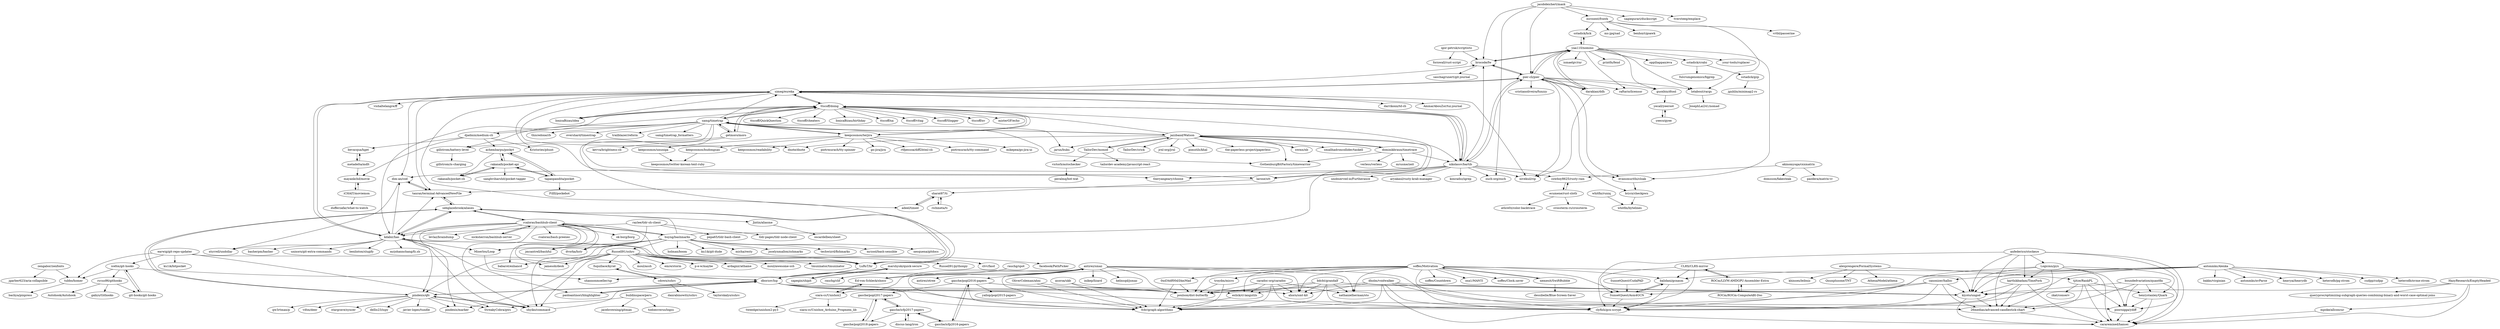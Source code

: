 digraph G {
"lotabout/rargs" -> "JosephLai241/nomad"
"earwig/git-repo-updater" -> "ku1ik/bitpocket" ["e"=1]
"earwig/git-repo-updater" -> "tubbo/homer"
"earwig/git-repo-updater" -> "StreakyCobra/gws"
"earwig/git-repo-updater" -> "dborzov/lsp"
"earwig/git-repo-updater" -> "icefox/git-hooks"
"samg/timetrap" -> "getmoro/moro"
"samg/timetrap" -> "ttscoff/doing"
"samg/timetrap" -> "jazzband/Watson"
"samg/timetrap" -> "samg/timetrap_formatters"
"samg/timetrap" -> "keepcosmos/terjira"
"samg/timetrap" -> "GothenburgBitFactory/timewarrior" ["e"=1]
"samg/timetrap" -> "larose/utt"
"samg/timetrap" -> "thisredone/rb" ["e"=1]
"samg/timetrap" -> "simeg/eureka"
"samg/timetrap" -> "djadmin/medium-cli"
"samg/timetrap" -> "overshard/timestrap" ["e"=1]
"samg/timetrap" -> "trailblazer/reform" ["e"=1]
"samg/timetrap" -> "jarun/buku" ["e"=1]
"samg/timetrap" -> "adeel/timed"
"samg/timetrap" -> "gillstrom/battery-level"
"jacobdeichert/mask" -> "brocode/fw"
"jacobdeichert/mask" -> "sagiegurari/duckscript" ["e"=1]
"jacobdeichert/mask" -> "tversteeg/emplace"
"jacobdeichert/mask" -> "ouch-org/ouch" ["e"=1]
"jacobdeichert/mask" -> "ezrosent/frawk"
"jacobdeichert/mask" -> "pier-cli/pier"
"kdabir/has" -> "xtyrrell/undollar"
"kdabir/has" -> "sebglazebrook/aliases"
"kdabir/has" -> "LuRsT/hr"
"kdabir/has" -> "shyiko/commacd"
"kdabir/has" -> "dim-an/cod"
"kdabir/has" -> "mrjohannchang/fz.sh" ["e"=1]
"kdabir/has" -> "tanrax/terminal-AdvancedNewFile"
"kdabir/has" -> "simeg/eureka"
"kdabir/has" -> "paoloantinori/hhighlighter"
"kdabir/has" -> "basherpm/basher" ["e"=1]
"kdabir/has" -> "Miserlou/Loop"
"kdabir/has" -> "unixorn/git-extra-commands" ["e"=1]
"kdabir/has" -> "benlinton/slugify" ["e"=1]
"ecumene/rust-sloth" -> "cowboy8625/rusty-rain"
"ecumene/rust-sloth" -> "athre0z/color-backtrace" ["e"=1]
"ecumene/rust-sloth" -> "crossterm-rs/crossterm" ["e"=1]
"ezrosent/frawk" -> "ms-jpq/sad" ["e"=1]
"ezrosent/frawk" -> "sstadick/hck"
"ezrosent/frawk" -> "benhoyt/goawk" ["e"=1]
"ezrosent/frawk" -> "vrtbl/passerine" ["e"=1]
"ezrosent/frawk" -> "lotabout/rargs"
"paoloantinori/hhighlighter" -> "dborzov/lsp"
"discus-lang/iron" -> "gasche/icfp2017-papers"
"gasche/popl2018-papers" -> "gasche/popl2017-papers"
"rycus86/githooks" -> "gabyx/Githooks"
"rycus86/githooks" -> "Autohook/Autohook"
"rycus86/githooks" -> "git-hooks/git-hooks"
"buildinspace/peru" -> "StreakyCobra/gws"
"buildinspace/peru" -> "jacebrowning/gitman"
"buildinspace/peru" -> "todoesverso/logss"
"simeg/eureka" -> "pier-cli/pier"
"simeg/eureka" -> "nikolassv/bartib"
"simeg/eureka" -> "ttscoff/doing"
"simeg/eureka" -> "darrikonn/td-cli"
"simeg/eureka" -> "nivekuil/rip" ["e"=1]
"simeg/eureka" -> "tanrax/terminal-AdvancedNewFile"
"simeg/eureka" -> "brocode/fw"
"simeg/eureka" -> "dnote/dnote" ["e"=1]
"simeg/eureka" -> "kdabir/has"
"simeg/eureka" -> "IonicaBizau/idea"
"simeg/eureka" -> "AmmarAbouZor/tui-journal" ["e"=1]
"simeg/eureka" -> "vishaltelangre/ff"
"simeg/eureka" -> "theryangeary/choose" ["e"=1]
"simeg/eureka" -> "dim-an/cod"
"simeg/eureka" -> "LuRsT/hr"
"Ed-von-Schleck/shoco" -> "antirez/smaz"
"Ed-von-Schleck/shoco" -> "siara-cc/Unishox2"
"sapegin/shipit" -> "marshyski/quick-secure"
"brycx/checkpwn" -> "whitfin/bytelines"
"ttscoff/doing" -> "IonicaBizau/idea"
"ttscoff/doing" -> "ttscoff/QuickQuestion" ["e"=1]
"ttscoff/doing" -> "samg/timetrap"
"ttscoff/doing" -> "simeg/eureka"
"ttscoff/doing" -> "ttscoff/cheaters" ["e"=1]
"ttscoff/doing" -> "IonicaBizau/birthday"
"ttscoff/doing" -> "ttscoff/na" ["e"=1]
"ttscoff/doing" -> "getmoro/moro"
"ttscoff/doing" -> "ttscoff/vitag" ["e"=1]
"ttscoff/doing" -> "ttscoff/Slogger" ["e"=1]
"ttscoff/doing" -> "ttscoff/nv" ["e"=1]
"ttscoff/doing" -> "kdabir/has"
"ttscoff/doing" -> "misterGF/echo" ["e"=1]
"ttscoff/doing" -> "keepcosmos/terjira"
"ttscoff/doing" -> "nikolassv/bartib"
"rcaloras/bashhub-client" -> "nicksherron/bashhub-server"
"rcaloras/bashhub-client" -> "rcaloras/bash-preexec" ["e"=1]
"rcaloras/bashhub-client" -> "sebglazebrook/aliases"
"rcaloras/bashhub-client" -> "pindexis/qfc"
"rcaloras/bashhub-client" -> "dvorka/hstr" ["e"=1]
"rcaloras/bashhub-client" -> "kdabir/has"
"rcaloras/bashhub-client" -> "huyng/bashmarks"
"rcaloras/bashhub-client" -> "ok-borg/borg" ["e"=1]
"rcaloras/bashhub-client" -> "shyiko/commacd"
"rcaloras/bashhub-client" -> "jmcantrell/bashful" ["e"=1]
"rcaloras/bashhub-client" -> "LuRsT/hr"
"rcaloras/bashhub-client" -> "pindexis/marker" ["e"=1]
"rcaloras/bashhub-client" -> "levlaz/braindump" ["e"=1]
"rcaloras/bashhub-client" -> "jamesob/desk" ["e"=1]
"rcaloras/bashhub-client" -> "babarot/enhancd" ["e"=1]
"antirez/smaz" -> "Ed-von-Schleck/shoco"
"antirez/smaz" -> "siara-cc/Unishox2"
"antirez/smaz" -> "antirez/otree" ["e"=1]
"antirez/smaz" -> "nathanielherman/sto"
"antirez/smaz" -> "inikep/lizard" ["e"=1]
"antirez/smaz" -> "gasche/popl2016-papers"
"antirez/smaz" -> "fcbr/graph-algorithms"
"antirez/smaz" -> "poulson/dist-butterfly"
"antirez/smaz" -> "ahorn/smt-kit"
"antirez/smaz" -> "clyfish/gcn-scrypt"
"antirez/smaz" -> "helixsqd/jsmaz"
"whitfin/runiq" -> "whitfin/bytelines"
"larose/utt" -> "sharat87/ti"
"evansmurithi/cloak" -> "brycx/checkpwn"
"marshyski/quick-secure" -> "dborzov/lsp"
"marshyski/quick-secure" -> "sapegin/shipit"
"pier-cli/pier" -> "brocode/fw"
"pier-cli/pier" -> "simeg/eureka"
"pier-cli/pier" -> "nikolassv/bartib"
"pier-cli/pier" -> "darakian/ddh"
"pier-cli/pier" -> "nivekuil/rip" ["e"=1]
"pier-cli/pier" -> "yaa110/nomino"
"pier-cli/pier" -> "lotabout/rargs"
"pier-cli/pier" -> "raftario/licensor"
"pier-cli/pier" -> "evansmurithi/cloak"
"pier-cli/pier" -> "cristianoliveira/funzzy"
"pier-cli/pier" -> "brycx/checkpwn"
"pier-cli/pier" -> "guoxbin/dtool"
"bdcht/grandalf" -> "fcbr/graph-algorithms"
"bdcht/grandalf" -> "poulson/dist-butterfly"
"bdcht/grandalf" -> "ahorn/smt-kit"
"bdcht/grandalf" -> "clyfish/gcn-scrypt"
"bdcht/grandalf" -> "nathanielherman/sto"
"bdcht/grandalf" -> "kiyoto/ungod"
"bdcht/grandalf" -> "eslick/cl-langutils"
"fsquillace/kyrat" -> "cdown/sshrc"
"Miserlou/Loop" -> "shannonmoeller/up"
"siara-cc/Unishox2" -> "tweedge/unishox2-py3"
"siara-cc/Unishox2" -> "siara-cc/Unishox_Arduino_Progmem_lib"
"siara-cc/Unishox2" -> "Ed-von-Schleck/shoco"
"tanrax/terminal-AdvancedNewFile" -> "dim-an/cod"
"tanrax/terminal-AdvancedNewFile" -> "sebglazebrook/aliases"
"darakian/ddh" -> "yaa110/nomino"
"darakian/ddh" -> "pier-cli/pier"
"darakian/ddh" -> "nivekuil/rip" ["e"=1]
"canonizer/halloc" -> "clyfish/gcn-scrypt"
"canonizer/halloc" -> "fcbr/graph-algorithms"
"canonizer/halloc" -> "poulson/dist-butterfly"
"canonizer/halloc" -> "kiyoto/ungod"
"canonizer/halloc" -> "26medias/advanced-candlestick-chart"
"LuRsT/hr" -> "shannonmoeller/up"
"LuRsT/hr" -> "kdabir/has"
"LuRsT/hr" -> "sebglazebrook/aliases"
"LuRsT/hr" -> "dborzov/lsp"
"poornigga/ydiff" -> "cararemixed/hansei"
"troydm/micro" -> "fcbr/graph-algorithms"
"troydm/micro" -> "poulson/dist-butterfly"
"balidani/gcnasm" -> "SunsetQuest/Asm4GCN"
"balidani/gcnasm" -> "clyfish/gcn-scrypt"
"yecall/yeeroot" -> "yeeco/gyee"
"yeeco/gyee" -> "yecall/yeeroot"
"Russell91/sshrc" -> "Russell91/pythonpy" ["e"=1]
"Russell91/sshrc" -> "clvv/fasd" ["e"=1]
"Russell91/sshrc" -> "facebook/PathPicker" ["e"=1]
"Russell91/sshrc" -> "moul/assh" ["e"=1]
"Russell91/sshrc" -> "fsquillace/kyrat"
"Russell91/sshrc" -> "babarot/enhancd" ["e"=1]
"Russell91/sshrc" -> "emre/storm" ["e"=1]
"Russell91/sshrc" -> "jamesob/desk" ["e"=1]
"Russell91/sshrc" -> "p-e-w/maybe" ["e"=1]
"Russell91/sshrc" -> "ardagnir/athame" ["e"=1]
"Russell91/sshrc" -> "moul/awesome-ssh" ["e"=1]
"Russell91/sshrc" -> "shyiko/commacd"
"Russell91/sshrc" -> "tmuxinator/tmuxinator" ["e"=1]
"Russell91/sshrc" -> "pindexis/marker" ["e"=1]
"Russell91/sshrc" -> "LuRsT/hr"
"igor-petruk/scriptisto" -> "fornwall/rust-script" ["e"=1]
"igor-petruk/scriptisto" -> "brocode/fw"
"shyiko/commacd" -> "pindexis/qfc"
"shyiko/commacd" -> "dborzov/lsp"
"cowboy8625/rusty-rain" -> "ecumene/rust-sloth"
"tubbo/homer" -> "bachya/pinpress"
"dborzov/lsp" -> "pindexis/qfc"
"dborzov/lsp" -> "paoloantinori/hhighlighter"
"dborzov/lsp" -> "kiyoto/ungod"
"dborzov/lsp" -> "fcbr/graph-algorithms"
"dborzov/lsp" -> "poulson/dist-butterfly"
"dborzov/lsp" -> "26medias/advanced-candlestick-chart"
"dborzov/lsp" -> "ahorn/smt-kit"
"dborzov/lsp" -> "clyfish/gcn-scrypt"
"bevacqua/hget" -> "metadelta/mdlt"
"akinomyoga/cxxmatrix" -> "domsson/fakesteak"
"akinomyoga/cxxmatrix" -> "cowboy8625/rusty-rain"
"akinomyoga/cxxmatrix" -> "pazdera/matrix-vr"
"IonicaBizau/idea" -> "ttscoff/doing"
"git-hooks/git-hooks" -> "icefox/git-hooks"
"yaa110/nomino" -> "darakian/ddh"
"yaa110/nomino" -> "oppiliappan/eva" ["e"=1]
"yaa110/nomino" -> "pier-cli/pier"
"yaa110/nomino" -> "lotabout/rargs"
"yaa110/nomino" -> "sstadick/hck"
"yaa110/nomino" -> "guoxbin/dtool"
"yaa110/nomino" -> "sstadick/crabz"
"yaa110/nomino" -> "raftario/licensor"
"yaa110/nomino" -> "brocode/fw"
"yaa110/nomino" -> "evansmurithi/cloak"
"yaa110/nomino" -> "your-tools/ruplacer" ["e"=1]
"yaa110/nomino" -> "ismaelgv/rnr" ["e"=1]
"yaa110/nomino" -> "printfn/fend" ["e"=1]
"achembarpu/pockyt" -> "rakanalh/pocket-api"
"achembarpu/pockyt" -> "tapanpandita/pocket"
"achembarpu/pockyt" -> "rakanalh/pocket-cli"
"adeel/timed" -> "sharat87/ti"
"dim-an/cod" -> "tanrax/terminal-AdvancedNewFile"
"dim-an/cod" -> "xtyrrell/undollar"
"cdown/sshrc" -> "fsquillace/kyrat"
"cdown/sshrc" -> "danrabinowitz/sshrc"
"cdown/sshrc" -> "taylorskalyo/sshrc"
"zengabor/zenfonts" -> "jgarber623/aria-collapsible"
"zengabor/zenfonts" -> "tubbo/homer"
"guoxbin/dtool" -> "yecall/yeeroot"
"nicksherron/bashhub-server" -> "rcaloras/bashhub-client"
"eslick/cl-langutils" -> "fcbr/graph-algorithms"
"jazzband/Watson" -> "TailorDev/crick"
"jazzband/Watson" -> "GothenburgBitFactory/timewarrior" ["e"=1]
"jazzband/Watson" -> "dominikbraun/timetrace"
"jazzband/Watson" -> "samg/timetrap"
"jazzband/Watson" -> "TailorDev/monod"
"jazzband/Watson" -> "larose/utt"
"jazzband/Watson" -> "jarun/buku" ["e"=1]
"jazzband/Watson" -> "jrnl-org/jrnl" ["e"=1]
"jazzband/Watson" -> "pimutils/khal" ["e"=1]
"jazzband/Watson" -> "ttscoff/doing"
"jazzband/Watson" -> "nikolassv/bartib"
"jazzband/Watson" -> "dnote/dnote" ["e"=1]
"jazzband/Watson" -> "the-paperless-project/paperless" ["e"=1]
"jazzband/Watson" -> "xwmx/nb" ["e"=1]
"jazzband/Watson" -> "smallhadroncollider/taskell" ["e"=1]
"antonmks/Alenka" -> "canonizer/halloc"
"antonmks/Alenka" -> "bakks/virginian"
"antonmks/Alenka" -> "antonmks/nvParse" ["e"=1]
"antonmks/Alenka" -> "heavyai/heavydb" ["e"=1]
"antonmks/Alenka" -> "heterodb/pg-strom" ["e"=1]
"antonmks/Alenka" -> "SunsetQuest/Asm4GCN"
"antonmks/Alenka" -> "cudpp/cudpp" ["e"=1]
"antonmks/Alenka" -> "clyfish/gcn-scrypt"
"antonmks/Alenka" -> "heterodb/nvme-strom" ["e"=1]
"antonmks/Alenka" -> "kiyoto/ungod"
"antonmks/Alenka" -> "balidani/gcnasm"
"pindexis/qfc" -> "dborzov/lsp"
"pindexis/qfc" -> "shyiko/commacd"
"pindexis/qfc" -> "pindexis/marker" ["e"=1]
"pindexis/qfc" -> "stargrave/syncer"
"pindexis/qfc" -> "sebglazebrook/aliases"
"pindexis/qfc" -> "StreakyCobra/gws"
"pindexis/qfc" -> "dellis23/ispy" ["e"=1]
"pindexis/qfc" -> "javier-lopez/tundle"
"pindexis/qfc" -> "qw3rtman/p" ["e"=1]
"pindexis/qfc" -> "vifon/deer" ["e"=1]
"sstadick/crabz" -> "sstadick/gzp"
"sstadick/crabz" -> "fulcrumgenomics/fqgrep"
"nikolassv/bartib" -> "pier-cli/pier"
"nikolassv/bartib" -> "simeg/eureka"
"nikolassv/bartib" -> "ouch-org/ouch" ["e"=1]
"nikolassv/bartib" -> "nivekuil/rip" ["e"=1]
"nikolassv/bartib" -> "unobserved-io/Furtherance" ["e"=1]
"nikolassv/bartib" -> "brocode/fw"
"nikolassv/bartib" -> "larose/utt"
"nikolassv/bartib" -> "evansmurithi/cloak"
"nikolassv/bartib" -> "theryangeary/choose" ["e"=1]
"nikolassv/bartib" -> "cowboy8625/rusty-rain"
"nikolassv/bartib" -> "dim-an/cod"
"nikolassv/bartib" -> "tanrax/terminal-AdvancedNewFile"
"nikolassv/bartib" -> "aryakaul/rusty-krab-manager" ["e"=1]
"nikolassv/bartib" -> "konradsz/igrep" ["e"=1]
"nikolassv/bartib" -> "ttscoff/doing"
"SunsetQuest/Asm4GCN" -> "balidani/gcnasm"
"SunsetQuest/Asm4GCN" -> "clyfish/gcn-scrypt"
"gillstrom/battery-level" -> "gillstrom/is-charging"
"dominikbraun/timetrace" -> "jazzband/Watson"
"dominikbraun/timetrace" -> "GothenburgBitFactory/timewarrior" ["e"=1]
"dominikbraun/timetrace" -> "verless/verless" ["e"=1]
"dominikbraun/timetrace" -> "nikolassv/bartib"
"dominikbraun/timetrace" -> "mrusme/zeit" ["e"=1]
"sstadick/hck" -> "yaa110/nomino"
"rauchg/spot" -> "rauchg/clif"
"rauchg/spot" -> "dborzov/lsp"
"boundedvariation/quantfin" -> "26medias/advanced-candlestick-chart"
"boundedvariation/quantfin" -> "poornigga/ydiff"
"boundedvariation/quantfin" -> "henrystanley/Quark"
"boundedvariation/quantfin" -> "kiyoto/ungod"
"boundedvariation/quantfin" -> "cararemixed/hansei"
"SunsetQuest/CudaPAD" -> "SunsetQuest/Asm4GCN"
"keepcosmos/ununiga" -> "keepcosmos/twitter-korean-text-ruby"
"nemesit/SwiftBubble" -> "soffes/Motivation"
"nemesit/SwiftBubble" -> "dessibelle/Blue-Screen-Saver" ["e"=1]
"kiyoto/ungod" -> "26medias/advanced-candlestick-chart"
"kiyoto/ungod" -> "cararemixed/hansei"
"karthikbadam/TimeFork" -> "cararemixed/hansei"
"karthikbadam/TimeFork" -> "26medias/advanced-candlestick-chart"
"karthikbadam/TimeFork" -> "kiyoto/ungod"
"karthikbadam/TimeFork" -> "clyfish/gcn-scrypt"
"sstadick/gzp" -> "jguhlin/minimap2-rs" ["e"=1]
"26medias/advanced-candlestick-chart" -> "cararemixed/hansei"
"sebglazebrook/aliases" -> "tanrax/terminal-AdvancedNewFile"
"sebglazebrook/aliases" -> "kdabir/has"
"sebglazebrook/aliases" -> "LuRsT/hr"
"sebglazebrook/aliases" -> "pindexis/qfc"
"sebglazebrook/aliases" -> "rcaloras/bashhub-client"
"sebglazebrook/aliases" -> "Jintin/aliasme"
"raylee/tldr-sh-client" -> "pepa65/tldr-bash-client"
"raylee/tldr-sh-client" -> "kdabir/has"
"raylee/tldr-sh-client" -> "Miserlou/Loop"
"raylee/tldr-sh-client" -> "tldr-pages/tldr-node-client" ["e"=1]
"soffes/Motivation" -> "soffes/Countdown" ["e"=1]
"soffes/Motivation" -> "nemesit/SwiftBubble"
"soffes/Motivation" -> "fcbr/graph-algorithms"
"soffes/Motivation" -> "poulson/dist-butterfly"
"soffes/Motivation" -> "ahorn/smt-kit"
"soffes/Motivation" -> "clyfish/gcn-scrypt"
"soffes/Motivation" -> "nathanielherman/sto"
"soffes/Motivation" -> "kiyoto/ungod"
"soffes/Motivation" -> "eslick/cl-langutils"
"soffes/Motivation" -> "balidani/gcnasm"
"soffes/Motivation" -> "osa1/MANTI"
"soffes/Motivation" -> "soffes/Clock.saver" ["e"=1]
"soffes/Motivation" -> "troydm/micro"
"soffes/Motivation" -> "SunsetQuest/Asm4GCN"
"soffes/Motivation" -> "0xd34df00d/IAmMad"
"asoroa/ukb" -> "fcbr/graph-algorithms"
"asoroa/ukb" -> "poulson/dist-butterfly"
"0xd34df00d/IAmMad" -> "fcbr/graph-algorithms"
"0xd34df00d/IAmMad" -> "poulson/dist-butterfly"
"gasche/popl2016-papers" -> "yallop/popl2015-papers"
"gasche/popl2016-papers" -> "gasche/icfp2016-papers"
"gasche/popl2016-papers" -> "gasche/popl2017-papers"
"gasche/popl2016-papers" -> "eslick/cl-langutils"
"gasche/popl2016-papers" -> "fcbr/graph-algorithms"
"gasche/popl2016-papers" -> "poulson/dist-butterfly"
"Jintin/aliasme" -> "oscardelben/sheet"
"HazyResearch/EmptyHeaded" -> "queryproc/optimizing-subgraph-queries-combining-binary-and-worst-case-optimal-joins" ["e"=1]
"HazyResearch/EmptyHeaded" -> "mpoke/allconcur"
"HazyResearch/EmptyHeaded" -> "kiyoto/ungod"
"HazyResearch/EmptyHeaded" -> "cararemixed/hansei"
"iCHAIT/moviemon" -> "dufferzafar/what-to-watch"
"iCHAIT/moviemon" -> "mayankchd/movie"
"CLRX/CLRX-mirror" -> "SunsetQuest/Asm4GCN"
"CLRX/CLRX-mirror" -> "balidani/gcnasm"
"CLRX/CLRX-mirror" -> "clyfish/gcn-scrypt"
"CLRX/CLRX-mirror" -> "ROCm/LLVM-AMDGPU-Assembler-Extra"
"henrystanley/Quark" -> "cararemixed/hansei"
"henrystanley/Quark" -> "poornigga/ydiff"
"caradoc-org/caradoc" -> "eslick/cl-langutils"
"caradoc-org/caradoc" -> "fcbr/graph-algorithms"
"caradoc-org/caradoc" -> "poulson/dist-butterfly"
"caradoc-org/caradoc" -> "ahorn/smt-kit"
"caradoc-org/caradoc" -> "clyfish/gcn-scrypt"
"caradoc-org/caradoc" -> "nathanielherman/sto"
"TailorDev/monod" -> "tailordev-academy/javascript-react"
"TailorDev/monod" -> "jazzband/Watson"
"TailorDev/monod" -> "victorb/autochecker"
"victorb/autochecker" -> "peralmq/bot-wat"
"djadmin/medium-cli" -> "Kristories/phunt"
"djadmin/medium-cli" -> "achembarpu/pockyt"
"djadmin/medium-cli" -> "bevacqua/hget"
"djadmin/medium-cli" -> "mayankchd/movie"
"djadmin/medium-cli" -> "ttscoff/doing"
"ROCm/ROCm-ComputeABI-Doc" -> "ROCm/LLVM-AMDGPU-Assembler-Extra"
"OliverColeman/ahni" -> "fcbr/graph-algorithms"
"OliverColeman/ahni" -> "poulson/dist-butterfly"
"ROCm/LLVM-AMDGPU-Assembler-Extra" -> "ROCm/ROCm-ComputeABI-Doc"
"ROCm/LLVM-AMDGPU-Assembler-Extra" -> "CLRX/CLRX-mirror"
"alexprengere/FormalSystems" -> "khinsen/leibniz"
"alexprengere/FormalSystems" -> "tjitze/RankPL"
"alexprengere/FormalSystems" -> "Quuxplusone/TNT"
"alexprengere/FormalSystems" -> "AthenaModel/athena"
"rakanalh/pocket-cli" -> "rakanalh/pocket-api"
"sharat87/ti" -> "richmeta/ti"
"sharat87/ti" -> "adeel/timed"
"richmeta/ti" -> "sharat87/ti"
"rakanalh/pocket-api" -> "rakanalh/pocket-cli"
"rakanalh/pocket-api" -> "tapanpandita/pocket"
"rakanalh/pocket-api" -> "sanghviharshit/pocket-tagger"
"rakanalh/pocket-api" -> "achembarpu/pockyt"
"tapanpandita/pocket" -> "rakanalh/pocket-api"
"tapanpandita/pocket" -> "achembarpu/pockyt"
"tapanpandita/pocket" -> "Fillll/pockebot"
"mayankchd/movie" -> "iCHAIT/moviemon"
"dholm/voidwalker" -> "kiyoto/ungod"
"dholm/voidwalker" -> "26medias/advanced-candlestick-chart"
"dholm/voidwalker" -> "clyfish/gcn-scrypt"
"dholm/voidwalker" -> "cararemixed/hansei"
"dholm/voidwalker" -> "fcbr/graph-algorithms"
"dholm/voidwalker" -> "poulson/dist-butterfly"
"dholm/voidwalker" -> "ahorn/smt-kit"
"dholm/voidwalker" -> "poornigga/ydiff"
"icefox/git-hooks" -> "git-hooks/git-hooks"
"icefox/git-hooks" -> "rycus86/githooks"
"icefox/git-hooks" -> "dborzov/lsp"
"icefox/git-hooks" -> "tubbo/homer"
"gasche/icfp2016-papers" -> "gasche/popl2016-papers"
"gasche/icfp2016-papers" -> "gasche/icfp2017-papers"
"mpoke/allconcur" -> "cararemixed/hansei"
"keepcosmos/budongsan" -> "keepcosmos/twitter-korean-text-ruby"
"huyng/bashmarks" -> "jocelynmallon/zshmarks"
"huyng/bashmarks" -> "rcaloras/bashhub-client"
"huyng/bashmarks" -> "shyiko/commacd"
"huyng/bashmarks" -> "jmcantrell/bashful" ["e"=1]
"huyng/bashmarks" -> "pindexis/qfc"
"huyng/bashmarks" -> "sebglazebrook/aliases"
"huyng/bashmarks" -> "techwizrd/fishmarks" ["e"=1]
"huyng/bashmarks" -> "dvorka/hstr" ["e"=1]
"huyng/bashmarks" -> "mrzool/bash-sensible" ["e"=1]
"huyng/bashmarks" -> "Russell91/sshrc"
"huyng/bashmarks" -> "nesquena/gitdocs" ["e"=1]
"huyng/bashmarks" -> "holman/boom" ["e"=1]
"huyng/bashmarks" -> "ttscoff/doing"
"huyng/bashmarks" -> "ku1ik/git-dude" ["e"=1]
"huyng/bashmarks" -> "micha/resty" ["e"=1]
"keepcosmos/terjira" -> "go-jira/jira" ["e"=1]
"keepcosmos/terjira" -> "samg/timetrap"
"keepcosmos/terjira" -> "ttscoff/doing"
"keepcosmos/terjira" -> "rtfpessoa/diff2html-cli" ["e"=1]
"keepcosmos/terjira" -> "piotrmurach/tty-command" ["e"=1]
"keepcosmos/terjira" -> "mikepea/go-jira-ui" ["e"=1]
"keepcosmos/terjira" -> "keepcosmos/readability"
"keepcosmos/terjira" -> "piotrmurach/tty-spinner" ["e"=1]
"keepcosmos/terjira" -> "keepcosmos/budongsan"
"keepcosmos/terjira" -> "keepcosmos/ununiga"
"anfederico/stockeye" -> "karthikbadam/TimeFork"
"anfederico/stockeye" -> "kiyoto/ungod"
"anfederico/stockeye" -> "cararemixed/hansei"
"anfederico/stockeye" -> "Logicmn/pyx"
"anfederico/stockeye" -> "26medias/advanced-candlestick-chart"
"anfederico/stockeye" -> "clyfish/gcn-scrypt"
"anfederico/stockeye" -> "poornigga/ydiff"
"gasche/popl2017-papers" -> "gasche/popl2018-papers"
"gasche/popl2017-papers" -> "gasche/icfp2017-papers"
"tjitze/RankPL" -> "cararemixed/hansei"
"tjitze/RankPL" -> "26medias/advanced-candlestick-chart"
"tjitze/RankPL" -> "zkat/conserv"
"tjitze/RankPL" -> "poornigga/ydiff"
"tjitze/RankPL" -> "henrystanley/Quark"
"Logicmn/pyx" -> "kiyoto/ungod"
"Logicmn/pyx" -> "cararemixed/hansei"
"Logicmn/pyx" -> "karthikbadam/TimeFork"
"Logicmn/pyx" -> "26medias/advanced-candlestick-chart"
"Logicmn/pyx" -> "clyfish/gcn-scrypt"
"Logicmn/pyx" -> "poornigga/ydiff"
"Logicmn/pyx" -> "henrystanley/Quark"
"brocode/fw" -> "pier-cli/pier"
"brocode/fw" -> "saschagrunert/git-journal" ["e"=1]
"brocode/fw" -> "yaa110/nomino"
"getmoro/moro" -> "samg/timetrap"
"getmoro/moro" -> "kevva/brightness-cli" ["e"=1]
"getmoro/moro" -> "ttscoff/doing"
"getmoro/moro" -> "gillstrom/battery-level"
"metadelta/mdlt" -> "bevacqua/hget"
"metadelta/mdlt" -> "mayankchd/movie"
"gasche/icfp2017-papers" -> "gasche/popl2017-papers"
"gasche/icfp2017-papers" -> "discus-lang/iron"
"gasche/icfp2017-papers" -> "gasche/popl2018-papers"
"gasche/icfp2017-papers" -> "gasche/icfp2016-papers"
"lotabout/rargs" ["l"="-16.463,-8.363"]
"JosephLai241/nomad" ["l"="-16.5,-8.366"]
"earwig/git-repo-updater" ["l"="-15.954,-8.454"]
"ku1ik/bitpocket" ["l"="2.537,-35.554"]
"tubbo/homer" ["l"="-15.945,-8.524"]
"StreakyCobra/gws" ["l"="-15.98,-8.43"]
"dborzov/lsp" ["l"="-15.962,-8.345"]
"icefox/git-hooks" ["l"="-15.977,-8.492"]
"samg/timetrap" ["l"="-16.316,-8.148"]
"getmoro/moro" ["l"="-16.326,-8.178"]
"ttscoff/doing" ["l"="-16.295,-8.207"]
"jazzband/Watson" ["l"="-16.254,-8.137"]
"samg/timetrap_formatters" ["l"="-16.327,-8.115"]
"keepcosmos/terjira" ["l"="-16.361,-8.169"]
"GothenburgBitFactory/timewarrior" ["l"="-14.87,-10.303"]
"larose/utt" ["l"="-16.288,-8.158"]
"thisredone/rb" ["l"="4.269,-37.561"]
"simeg/eureka" ["l"="-16.285,-8.273"]
"djadmin/medium-cli" ["l"="-16.364,-8.053"]
"overshard/timestrap" ["l"="-1.345,-26.994"]
"trailblazer/reform" ["l"="4.518,-37.42"]
"jarun/buku" ["l"="-14.121,-3.31"]
"adeel/timed" ["l"="-16.307,-8.101"]
"gillstrom/battery-level" ["l"="-16.354,-8.126"]
"jacobdeichert/mask" ["l"="-16.476,-8.329"]
"brocode/fw" ["l"="-16.38,-8.331"]
"sagiegurari/duckscript" ["l"="-9.489,-6.375"]
"tversteeg/emplace" ["l"="-16.536,-8.314"]
"ouch-org/ouch" ["l"="-13.137,-6.858"]
"ezrosent/frawk" ["l"="-16.5,-8.402"]
"pier-cli/pier" ["l"="-16.387,-8.306"]
"kdabir/has" ["l"="-16.194,-8.313"]
"xtyrrell/undollar" ["l"="-16.238,-8.328"]
"sebglazebrook/aliases" ["l"="-16.149,-8.313"]
"LuRsT/hr" ["l"="-16.161,-8.338"]
"shyiko/commacd" ["l"="-16.089,-8.346"]
"dim-an/cod" ["l"="-16.256,-8.3"]
"mrjohannchang/fz.sh" ["l"="-15.839,-7.411"]
"tanrax/terminal-AdvancedNewFile" ["l"="-16.225,-8.29"]
"paoloantinori/hhighlighter" ["l"="-16.032,-8.318"]
"basherpm/basher" ["l"="-14.199,-6.189"]
"Miserlou/Loop" ["l"="-16.227,-8.371"]
"unixorn/git-extra-commands" ["l"="-15.833,-7.542"]
"benlinton/slugify" ["l"="45.862,20.145"]
"ecumene/rust-sloth" ["l"="-16.506,-8.172"]
"cowboy8625/rusty-rain" ["l"="-16.47,-8.192"]
"athre0z/color-backtrace" ["l"="-9.873,-6.231"]
"crossterm-rs/crossterm" ["l"="-9.797,-6.061"]
"ms-jpq/sad" ["l"="-13.224,-6.77"]
"sstadick/hck" ["l"="-16.455,-8.399"]
"benhoyt/goawk" ["l"="4.234,-8.401"]
"vrtbl/passerine" ["l"="-22.58,-21.739"]
"discus-lang/iron" ["l"="-15.696,-8.461"]
"gasche/icfp2017-papers" ["l"="-15.725,-8.447"]
"gasche/popl2018-papers" ["l"="-15.736,-8.471"]
"gasche/popl2017-papers" ["l"="-15.75,-8.449"]
"rycus86/githooks" ["l"="-15.994,-8.569"]
"gabyx/Githooks" ["l"="-16.018,-8.603"]
"Autohook/Autohook" ["l"="-15.986,-8.613"]
"git-hooks/git-hooks" ["l"="-15.993,-8.531"]
"buildinspace/peru" ["l"="-15.898,-8.502"]
"jacebrowning/gitman" ["l"="-15.872,-8.547"]
"todoesverso/logss" ["l"="-15.855,-8.516"]
"nikolassv/bartib" ["l"="-16.322,-8.249"]
"darrikonn/td-cli" ["l"="-16.252,-8.259"]
"nivekuil/rip" ["l"="-13.161,-6.867"]
"dnote/dnote" ["l"="-13.384,-6.449"]
"IonicaBizau/idea" ["l"="-16.282,-8.235"]
"AmmarAbouZor/tui-journal" ["l"="-12.864,-6.977"]
"vishaltelangre/ff" ["l"="-16.227,-8.238"]
"theryangeary/choose" ["l"="-13.19,-6.83"]
"Ed-von-Schleck/shoco" ["l"="-15.738,-8.356"]
"antirez/smaz" ["l"="-15.786,-8.356"]
"siara-cc/Unishox2" ["l"="-15.712,-8.357"]
"sapegin/shipit" ["l"="-15.909,-8.414"]
"marshyski/quick-secure" ["l"="-15.932,-8.385"]
"brycx/checkpwn" ["l"="-16.354,-8.359"]
"whitfin/bytelines" ["l"="-16.346,-8.421"]
"ttscoff/QuickQuestion" ["l"="26.006,-23.27"]
"ttscoff/cheaters" ["l"="25.946,-23.2"]
"IonicaBizau/birthday" ["l"="-16.336,-8.216"]
"ttscoff/na" ["l"="25.999,-23.226"]
"ttscoff/vitag" ["l"="26.023,-23.285"]
"ttscoff/Slogger" ["l"="25.941,-23.367"]
"ttscoff/nv" ["l"="42.69,-21.569"]
"misterGF/echo" ["l"="45.772,19.995"]
"rcaloras/bashhub-client" ["l"="-16.113,-8.303"]
"nicksherron/bashhub-server" ["l"="-16.096,-8.263"]
"rcaloras/bash-preexec" ["l"="-14.096,-6.615"]
"pindexis/qfc" ["l"="-16.056,-8.349"]
"dvorka/hstr" ["l"="-13.933,-6.791"]
"huyng/bashmarks" ["l"="-16.13,-8.338"]
"ok-borg/borg" ["l"="4.048,-8.037"]
"jmcantrell/bashful" ["l"="-14.257,-6.296"]
"pindexis/marker" ["l"="45.603,20.273"]
"levlaz/braindump" ["l"="22.947,-26.405"]
"jamesob/desk" ["l"="22.812,-26.52"]
"babarot/enhancd" ["l"="6.123,-39.835"]
"antirez/otree" ["l"="0.61,14.516"]
"nathanielherman/sto" ["l"="-15.824,-8.348"]
"inikep/lizard" ["l"="-39.193,21.134"]
"gasche/popl2016-papers" ["l"="-15.791,-8.395"]
"fcbr/graph-algorithms" ["l"="-15.84,-8.35"]
"poulson/dist-butterfly" ["l"="-15.844,-8.345"]
"ahorn/smt-kit" ["l"="-15.867,-8.335"]
"clyfish/gcn-scrypt" ["l"="-15.852,-8.304"]
"helixsqd/jsmaz" ["l"="-15.759,-8.377"]
"whitfin/runiq" ["l"="-16.349,-8.468"]
"sharat87/ti" ["l"="-16.288,-8.089"]
"evansmurithi/cloak" ["l"="-16.356,-8.311"]
"darakian/ddh" ["l"="-16.401,-8.352"]
"yaa110/nomino" ["l"="-16.429,-8.342"]
"raftario/licensor" ["l"="-16.425,-8.307"]
"cristianoliveira/funzzy" ["l"="-16.417,-8.262"]
"guoxbin/dtool" ["l"="-16.453,-8.291"]
"bdcht/grandalf" ["l"="-15.85,-8.329"]
"kiyoto/ungod" ["l"="-15.858,-8.282"]
"eslick/cl-langutils" ["l"="-15.825,-8.36"]
"fsquillace/kyrat" ["l"="-16.149,-8.505"]
"cdown/sshrc" ["l"="-16.157,-8.544"]
"shannonmoeller/up" ["l"="-16.193,-8.376"]
"tweedge/unishox2-py3" ["l"="-15.684,-8.367"]
"siara-cc/Unishox_Arduino_Progmem_lib" ["l"="-15.681,-8.348"]
"canonizer/halloc" ["l"="-15.838,-8.306"]
"26medias/advanced-candlestick-chart" ["l"="-15.865,-8.273"]
"poornigga/ydiff" ["l"="-15.842,-8.245"]
"cararemixed/hansei" ["l"="-15.854,-8.244"]
"troydm/micro" ["l"="-15.811,-8.346"]
"balidani/gcnasm" ["l"="-15.833,-8.29"]
"SunsetQuest/Asm4GCN" ["l"="-15.844,-8.28"]
"yecall/yeeroot" ["l"="-16.489,-8.273"]
"yeeco/gyee" ["l"="-16.509,-8.263"]
"Russell91/sshrc" ["l"="-16.133,-8.422"]
"Russell91/pythonpy" ["l"="45.244,20.578"]
"clvv/fasd" ["l"="-13.924,-6.92"]
"facebook/PathPicker" ["l"="22.842,-26.537"]
"moul/assh" ["l"="27.265,-22.716"]
"emre/storm" ["l"="-14.839,-11.838"]
"p-e-w/maybe" ["l"="22.946,-26.625"]
"ardagnir/athame" ["l"="22.61,-26.424"]
"moul/awesome-ssh" ["l"="26.111,-26.128"]
"tmuxinator/tmuxinator" ["l"="-14.724,-11.713"]
"igor-petruk/scriptisto" ["l"="-16.39,-8.414"]
"fornwall/rust-script" ["l"="-9.939,-6.438"]
"bachya/pinpress" ["l"="-15.936,-8.551"]
"bevacqua/hget" ["l"="-16.418,-8.032"]
"metadelta/mdlt" ["l"="-16.445,-8.015"]
"akinomyoga/cxxmatrix" ["l"="-16.558,-8.164"]
"domsson/fakesteak" ["l"="-16.601,-8.162"]
"pazdera/matrix-vr" ["l"="-16.58,-8.141"]
"oppiliappan/eva" ["l"="-12.933,-6.837"]
"sstadick/crabz" ["l"="-16.541,-8.37"]
"your-tools/ruplacer" ["l"="-9.403,-6.127"]
"ismaelgv/rnr" ["l"="-12.922,-6.749"]
"printfn/fend" ["l"="-13.018,-6.83"]
"achembarpu/pockyt" ["l"="-16.373,-7.935"]
"rakanalh/pocket-api" ["l"="-16.366,-7.906"]
"tapanpandita/pocket" ["l"="-16.392,-7.903"]
"rakanalh/pocket-cli" ["l"="-16.364,-7.883"]
"danrabinowitz/sshrc" ["l"="-16.154,-8.58"]
"taylorskalyo/sshrc" ["l"="-16.177,-8.562"]
"zengabor/zenfonts" ["l"="-15.919,-8.589"]
"jgarber623/aria-collapsible" ["l"="-15.905,-8.621"]
"TailorDev/crick" ["l"="-16.203,-8.113"]
"dominikbraun/timetrace" ["l"="-16.251,-8.183"]
"TailorDev/monod" ["l"="-16.217,-8.063"]
"jrnl-org/jrnl" ["l"="-14.07,-3.227"]
"pimutils/khal" ["l"="-14.074,-3.364"]
"the-paperless-project/paperless" ["l"="22.988,-26.54"]
"xwmx/nb" ["l"="-13.327,-6.571"]
"smallhadroncollider/taskell" ["l"="-20.799,-20.246"]
"antonmks/Alenka" ["l"="-15.808,-8.27"]
"bakks/virginian" ["l"="-15.764,-8.244"]
"antonmks/nvParse" ["l"="41.043,7.863"]
"heavyai/heavydb" ["l"="1.852,13.548"]
"heterodb/pg-strom" ["l"="2.952,13.541"]
"cudpp/cudpp" ["l"="36.677,0.945"]
"heterodb/nvme-strom" ["l"="1.698,14.558"]
"stargrave/syncer" ["l"="-16.041,-8.395"]
"dellis23/ispy" ["l"="45.308,20.553"]
"javier-lopez/tundle" ["l"="-16.022,-8.36"]
"qw3rtman/p" ["l"="45.365,20.488"]
"vifon/deer" ["l"="-15.782,-7.511"]
"sstadick/gzp" ["l"="-16.588,-8.37"]
"fulcrumgenomics/fqgrep" ["l"="-16.572,-8.398"]
"unobserved-io/Furtherance" ["l"="-16.259,-1.936"]
"aryakaul/rusty-krab-manager" ["l"="-12.952,-6.799"]
"konradsz/igrep" ["l"="-12.876,-7.06"]
"gillstrom/is-charging" ["l"="-16.383,-8.101"]
"verless/verless" ["l"="-1.152,3.002"]
"mrusme/zeit" ["l"="-48.976,1.319"]
"rauchg/spot" ["l"="-15.971,-8.269"]
"rauchg/clif" ["l"="-15.976,-8.212"]
"boundedvariation/quantfin" ["l"="-15.828,-8.241"]
"henrystanley/Quark" ["l"="-15.841,-8.224"]
"SunsetQuest/CudaPAD" ["l"="-15.886,-8.238"]
"keepcosmos/ununiga" ["l"="-16.397,-8.162"]
"keepcosmos/twitter-korean-text-ruby" ["l"="-16.415,-8.174"]
"nemesit/SwiftBubble" ["l"="-15.766,-8.299"]
"soffes/Motivation" ["l"="-15.814,-8.317"]
"dessibelle/Blue-Screen-Saver" ["l"="26.111,-23.442"]
"karthikbadam/TimeFork" ["l"="-15.874,-8.265"]
"jguhlin/minimap2-rs" ["l"="39.512,37.595"]
"Jintin/aliasme" ["l"="-16.112,-8.374"]
"raylee/tldr-sh-client" ["l"="-16.238,-8.408"]
"pepa65/tldr-bash-client" ["l"="-16.254,-8.454"]
"tldr-pages/tldr-node-client" ["l"="48.732,23.864"]
"soffes/Countdown" ["l"="25.98,-23.511"]
"osa1/MANTI" ["l"="-15.779,-8.318"]
"soffes/Clock.saver" ["l"="25.996,-23.445"]
"0xd34df00d/IAmMad" ["l"="-15.827,-8.335"]
"asoroa/ukb" ["l"="-15.828,-8.383"]
"yallop/popl2015-papers" ["l"="-15.79,-8.425"]
"gasche/icfp2016-papers" ["l"="-15.753,-8.422"]
"oscardelben/sheet" ["l"="-16.088,-8.408"]
"HazyResearch/EmptyHeaded" ["l"="-15.867,-8.221"]
"queryproc/optimizing-subgraph-queries-combining-binary-and-worst-case-optimal-joins" ["l"="52.545,15.588"]
"mpoke/allconcur" ["l"="-15.855,-8.205"]
"iCHAIT/moviemon" ["l"="-16.449,-7.967"]
"dufferzafar/what-to-watch" ["l"="-16.473,-7.948"]
"mayankchd/movie" ["l"="-16.421,-7.995"]
"CLRX/CLRX-mirror" ["l"="-15.884,-8.286"]
"ROCm/LLVM-AMDGPU-Assembler-Extra" ["l"="-15.912,-8.269"]
"caradoc-org/caradoc" ["l"="-15.859,-8.356"]
"tailordev-academy/javascript-react" ["l"="-16.2,-8.04"]
"victorb/autochecker" ["l"="-16.19,-7.99"]
"peralmq/bot-wat" ["l"="-16.176,-7.945"]
"Kristories/phunt" ["l"="-16.36,-8.012"]
"ROCm/ROCm-ComputeABI-Doc" ["l"="-15.923,-8.249"]
"OliverColeman/ahni" ["l"="-15.85,-8.38"]
"alexprengere/FormalSystems" ["l"="-15.766,-8.134"]
"khinsen/leibniz" ["l"="-15.753,-8.088"]
"tjitze/RankPL" ["l"="-15.823,-8.207"]
"Quuxplusone/TNT" ["l"="-15.74,-8.143"]
"AthenaModel/athena" ["l"="-15.729,-8.119"]
"richmeta/ti" ["l"="-16.285,-8.061"]
"sanghviharshit/pocket-tagger" ["l"="-16.337,-7.884"]
"Fillll/pockebot" ["l"="-16.414,-7.87"]
"dholm/voidwalker" ["l"="-15.864,-8.3"]
"keepcosmos/budongsan" ["l"="-16.395,-8.181"]
"jocelynmallon/zshmarks" ["l"="-16.15,-8.383"]
"techwizrd/fishmarks" ["l"="-15.886,-8.77"]
"mrzool/bash-sensible" ["l"="23.1,-26.424"]
"nesquena/gitdocs" ["l"="2.665,-35.552"]
"holman/boom" ["l"="2.675,-35.518"]
"ku1ik/git-dude" ["l"="2.618,-35.532"]
"micha/resty" ["l"="2.488,-35.598"]
"go-jira/jira" ["l"="7.071,-8.638"]
"rtfpessoa/diff2html-cli" ["l"="-2.477,-36.975"]
"piotrmurach/tty-command" ["l"="4.147,-37.548"]
"mikepea/go-jira-ui" ["l"="6.959,-8.57"]
"keepcosmos/readability" ["l"="-16.412,-8.136"]
"piotrmurach/tty-spinner" ["l"="4.171,-37.573"]
"anfederico/stockeye" ["l"="-15.845,-8.265"]
"Logicmn/pyx" ["l"="-15.861,-8.254"]
"zkat/conserv" ["l"="-15.81,-8.178"]
"saschagrunert/git-journal" ["l"="-7.789,-6.533"]
"kevva/brightness-cli" ["l"="-1.078,-35.74"]
}